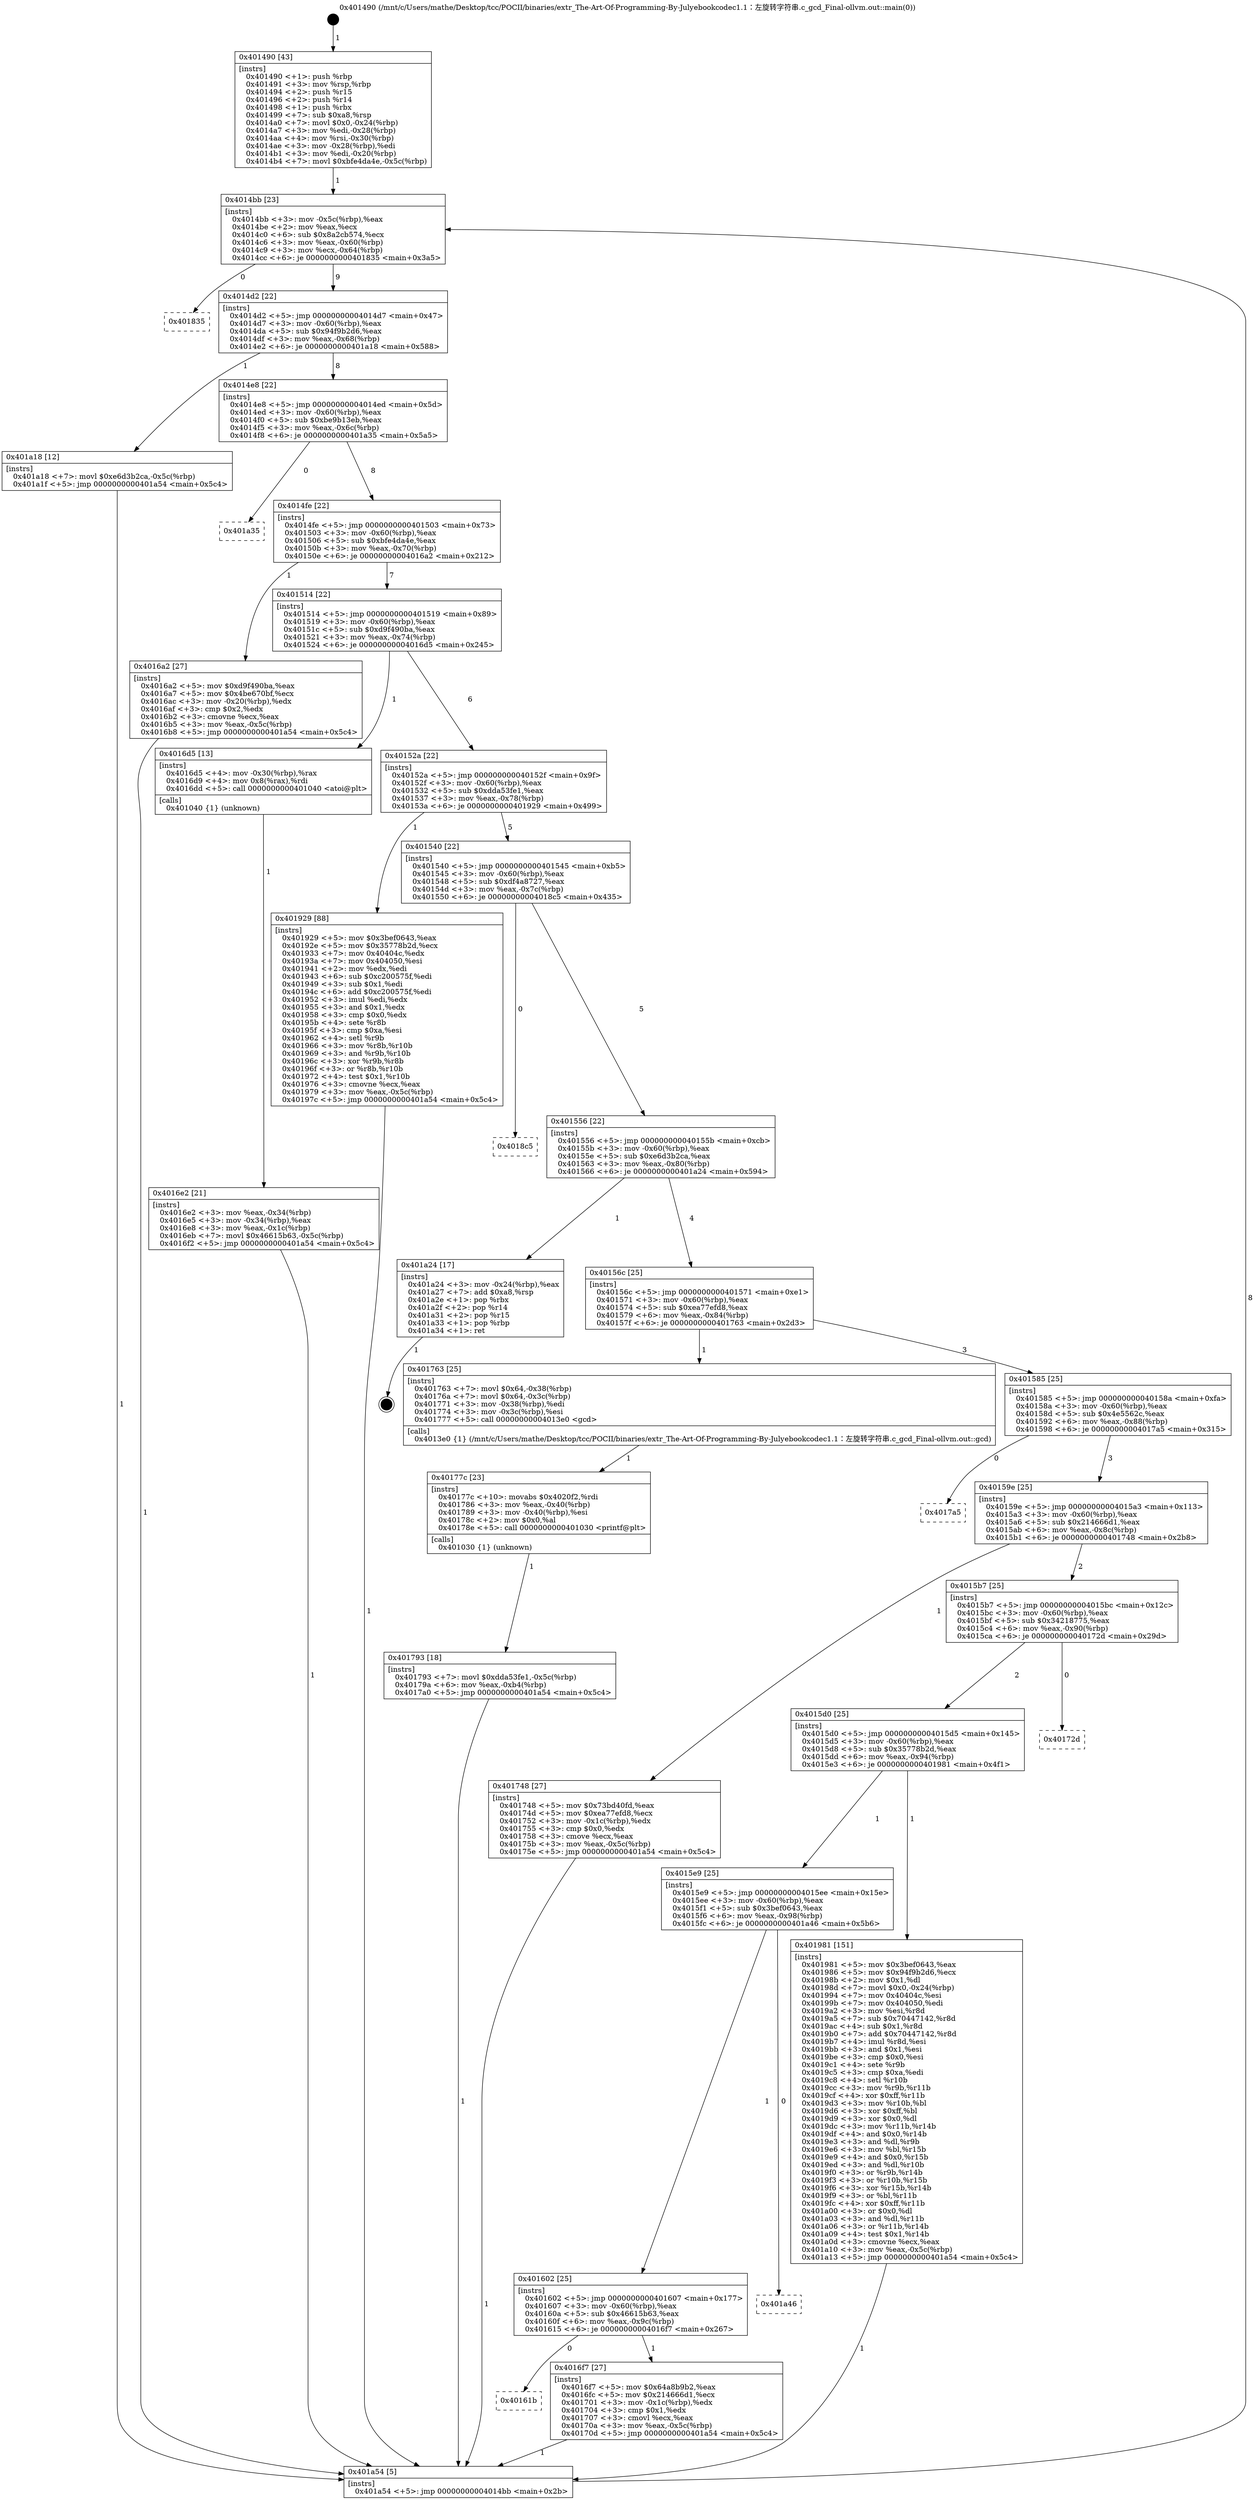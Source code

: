 digraph "0x401490" {
  label = "0x401490 (/mnt/c/Users/mathe/Desktop/tcc/POCII/binaries/extr_The-Art-Of-Programming-By-Julyebookcodec1.1：左旋转字符串.c_gcd_Final-ollvm.out::main(0))"
  labelloc = "t"
  node[shape=record]

  Entry [label="",width=0.3,height=0.3,shape=circle,fillcolor=black,style=filled]
  "0x4014bb" [label="{
     0x4014bb [23]\l
     | [instrs]\l
     &nbsp;&nbsp;0x4014bb \<+3\>: mov -0x5c(%rbp),%eax\l
     &nbsp;&nbsp;0x4014be \<+2\>: mov %eax,%ecx\l
     &nbsp;&nbsp;0x4014c0 \<+6\>: sub $0x8a2cb574,%ecx\l
     &nbsp;&nbsp;0x4014c6 \<+3\>: mov %eax,-0x60(%rbp)\l
     &nbsp;&nbsp;0x4014c9 \<+3\>: mov %ecx,-0x64(%rbp)\l
     &nbsp;&nbsp;0x4014cc \<+6\>: je 0000000000401835 \<main+0x3a5\>\l
  }"]
  "0x401835" [label="{
     0x401835\l
  }", style=dashed]
  "0x4014d2" [label="{
     0x4014d2 [22]\l
     | [instrs]\l
     &nbsp;&nbsp;0x4014d2 \<+5\>: jmp 00000000004014d7 \<main+0x47\>\l
     &nbsp;&nbsp;0x4014d7 \<+3\>: mov -0x60(%rbp),%eax\l
     &nbsp;&nbsp;0x4014da \<+5\>: sub $0x94f9b2d6,%eax\l
     &nbsp;&nbsp;0x4014df \<+3\>: mov %eax,-0x68(%rbp)\l
     &nbsp;&nbsp;0x4014e2 \<+6\>: je 0000000000401a18 \<main+0x588\>\l
  }"]
  Exit [label="",width=0.3,height=0.3,shape=circle,fillcolor=black,style=filled,peripheries=2]
  "0x401a18" [label="{
     0x401a18 [12]\l
     | [instrs]\l
     &nbsp;&nbsp;0x401a18 \<+7\>: movl $0xe6d3b2ca,-0x5c(%rbp)\l
     &nbsp;&nbsp;0x401a1f \<+5\>: jmp 0000000000401a54 \<main+0x5c4\>\l
  }"]
  "0x4014e8" [label="{
     0x4014e8 [22]\l
     | [instrs]\l
     &nbsp;&nbsp;0x4014e8 \<+5\>: jmp 00000000004014ed \<main+0x5d\>\l
     &nbsp;&nbsp;0x4014ed \<+3\>: mov -0x60(%rbp),%eax\l
     &nbsp;&nbsp;0x4014f0 \<+5\>: sub $0xbe9b13eb,%eax\l
     &nbsp;&nbsp;0x4014f5 \<+3\>: mov %eax,-0x6c(%rbp)\l
     &nbsp;&nbsp;0x4014f8 \<+6\>: je 0000000000401a35 \<main+0x5a5\>\l
  }"]
  "0x401793" [label="{
     0x401793 [18]\l
     | [instrs]\l
     &nbsp;&nbsp;0x401793 \<+7\>: movl $0xdda53fe1,-0x5c(%rbp)\l
     &nbsp;&nbsp;0x40179a \<+6\>: mov %eax,-0xb4(%rbp)\l
     &nbsp;&nbsp;0x4017a0 \<+5\>: jmp 0000000000401a54 \<main+0x5c4\>\l
  }"]
  "0x401a35" [label="{
     0x401a35\l
  }", style=dashed]
  "0x4014fe" [label="{
     0x4014fe [22]\l
     | [instrs]\l
     &nbsp;&nbsp;0x4014fe \<+5\>: jmp 0000000000401503 \<main+0x73\>\l
     &nbsp;&nbsp;0x401503 \<+3\>: mov -0x60(%rbp),%eax\l
     &nbsp;&nbsp;0x401506 \<+5\>: sub $0xbfe4da4e,%eax\l
     &nbsp;&nbsp;0x40150b \<+3\>: mov %eax,-0x70(%rbp)\l
     &nbsp;&nbsp;0x40150e \<+6\>: je 00000000004016a2 \<main+0x212\>\l
  }"]
  "0x40177c" [label="{
     0x40177c [23]\l
     | [instrs]\l
     &nbsp;&nbsp;0x40177c \<+10\>: movabs $0x4020f2,%rdi\l
     &nbsp;&nbsp;0x401786 \<+3\>: mov %eax,-0x40(%rbp)\l
     &nbsp;&nbsp;0x401789 \<+3\>: mov -0x40(%rbp),%esi\l
     &nbsp;&nbsp;0x40178c \<+2\>: mov $0x0,%al\l
     &nbsp;&nbsp;0x40178e \<+5\>: call 0000000000401030 \<printf@plt\>\l
     | [calls]\l
     &nbsp;&nbsp;0x401030 \{1\} (unknown)\l
  }"]
  "0x4016a2" [label="{
     0x4016a2 [27]\l
     | [instrs]\l
     &nbsp;&nbsp;0x4016a2 \<+5\>: mov $0xd9f490ba,%eax\l
     &nbsp;&nbsp;0x4016a7 \<+5\>: mov $0x4be670bf,%ecx\l
     &nbsp;&nbsp;0x4016ac \<+3\>: mov -0x20(%rbp),%edx\l
     &nbsp;&nbsp;0x4016af \<+3\>: cmp $0x2,%edx\l
     &nbsp;&nbsp;0x4016b2 \<+3\>: cmovne %ecx,%eax\l
     &nbsp;&nbsp;0x4016b5 \<+3\>: mov %eax,-0x5c(%rbp)\l
     &nbsp;&nbsp;0x4016b8 \<+5\>: jmp 0000000000401a54 \<main+0x5c4\>\l
  }"]
  "0x401514" [label="{
     0x401514 [22]\l
     | [instrs]\l
     &nbsp;&nbsp;0x401514 \<+5\>: jmp 0000000000401519 \<main+0x89\>\l
     &nbsp;&nbsp;0x401519 \<+3\>: mov -0x60(%rbp),%eax\l
     &nbsp;&nbsp;0x40151c \<+5\>: sub $0xd9f490ba,%eax\l
     &nbsp;&nbsp;0x401521 \<+3\>: mov %eax,-0x74(%rbp)\l
     &nbsp;&nbsp;0x401524 \<+6\>: je 00000000004016d5 \<main+0x245\>\l
  }"]
  "0x401a54" [label="{
     0x401a54 [5]\l
     | [instrs]\l
     &nbsp;&nbsp;0x401a54 \<+5\>: jmp 00000000004014bb \<main+0x2b\>\l
  }"]
  "0x401490" [label="{
     0x401490 [43]\l
     | [instrs]\l
     &nbsp;&nbsp;0x401490 \<+1\>: push %rbp\l
     &nbsp;&nbsp;0x401491 \<+3\>: mov %rsp,%rbp\l
     &nbsp;&nbsp;0x401494 \<+2\>: push %r15\l
     &nbsp;&nbsp;0x401496 \<+2\>: push %r14\l
     &nbsp;&nbsp;0x401498 \<+1\>: push %rbx\l
     &nbsp;&nbsp;0x401499 \<+7\>: sub $0xa8,%rsp\l
     &nbsp;&nbsp;0x4014a0 \<+7\>: movl $0x0,-0x24(%rbp)\l
     &nbsp;&nbsp;0x4014a7 \<+3\>: mov %edi,-0x28(%rbp)\l
     &nbsp;&nbsp;0x4014aa \<+4\>: mov %rsi,-0x30(%rbp)\l
     &nbsp;&nbsp;0x4014ae \<+3\>: mov -0x28(%rbp),%edi\l
     &nbsp;&nbsp;0x4014b1 \<+3\>: mov %edi,-0x20(%rbp)\l
     &nbsp;&nbsp;0x4014b4 \<+7\>: movl $0xbfe4da4e,-0x5c(%rbp)\l
  }"]
  "0x40161b" [label="{
     0x40161b\l
  }", style=dashed]
  "0x4016d5" [label="{
     0x4016d5 [13]\l
     | [instrs]\l
     &nbsp;&nbsp;0x4016d5 \<+4\>: mov -0x30(%rbp),%rax\l
     &nbsp;&nbsp;0x4016d9 \<+4\>: mov 0x8(%rax),%rdi\l
     &nbsp;&nbsp;0x4016dd \<+5\>: call 0000000000401040 \<atoi@plt\>\l
     | [calls]\l
     &nbsp;&nbsp;0x401040 \{1\} (unknown)\l
  }"]
  "0x40152a" [label="{
     0x40152a [22]\l
     | [instrs]\l
     &nbsp;&nbsp;0x40152a \<+5\>: jmp 000000000040152f \<main+0x9f\>\l
     &nbsp;&nbsp;0x40152f \<+3\>: mov -0x60(%rbp),%eax\l
     &nbsp;&nbsp;0x401532 \<+5\>: sub $0xdda53fe1,%eax\l
     &nbsp;&nbsp;0x401537 \<+3\>: mov %eax,-0x78(%rbp)\l
     &nbsp;&nbsp;0x40153a \<+6\>: je 0000000000401929 \<main+0x499\>\l
  }"]
  "0x4016e2" [label="{
     0x4016e2 [21]\l
     | [instrs]\l
     &nbsp;&nbsp;0x4016e2 \<+3\>: mov %eax,-0x34(%rbp)\l
     &nbsp;&nbsp;0x4016e5 \<+3\>: mov -0x34(%rbp),%eax\l
     &nbsp;&nbsp;0x4016e8 \<+3\>: mov %eax,-0x1c(%rbp)\l
     &nbsp;&nbsp;0x4016eb \<+7\>: movl $0x46615b63,-0x5c(%rbp)\l
     &nbsp;&nbsp;0x4016f2 \<+5\>: jmp 0000000000401a54 \<main+0x5c4\>\l
  }"]
  "0x4016f7" [label="{
     0x4016f7 [27]\l
     | [instrs]\l
     &nbsp;&nbsp;0x4016f7 \<+5\>: mov $0x64a8b9b2,%eax\l
     &nbsp;&nbsp;0x4016fc \<+5\>: mov $0x214666d1,%ecx\l
     &nbsp;&nbsp;0x401701 \<+3\>: mov -0x1c(%rbp),%edx\l
     &nbsp;&nbsp;0x401704 \<+3\>: cmp $0x1,%edx\l
     &nbsp;&nbsp;0x401707 \<+3\>: cmovl %ecx,%eax\l
     &nbsp;&nbsp;0x40170a \<+3\>: mov %eax,-0x5c(%rbp)\l
     &nbsp;&nbsp;0x40170d \<+5\>: jmp 0000000000401a54 \<main+0x5c4\>\l
  }"]
  "0x401929" [label="{
     0x401929 [88]\l
     | [instrs]\l
     &nbsp;&nbsp;0x401929 \<+5\>: mov $0x3bef0643,%eax\l
     &nbsp;&nbsp;0x40192e \<+5\>: mov $0x35778b2d,%ecx\l
     &nbsp;&nbsp;0x401933 \<+7\>: mov 0x40404c,%edx\l
     &nbsp;&nbsp;0x40193a \<+7\>: mov 0x404050,%esi\l
     &nbsp;&nbsp;0x401941 \<+2\>: mov %edx,%edi\l
     &nbsp;&nbsp;0x401943 \<+6\>: sub $0xc200575f,%edi\l
     &nbsp;&nbsp;0x401949 \<+3\>: sub $0x1,%edi\l
     &nbsp;&nbsp;0x40194c \<+6\>: add $0xc200575f,%edi\l
     &nbsp;&nbsp;0x401952 \<+3\>: imul %edi,%edx\l
     &nbsp;&nbsp;0x401955 \<+3\>: and $0x1,%edx\l
     &nbsp;&nbsp;0x401958 \<+3\>: cmp $0x0,%edx\l
     &nbsp;&nbsp;0x40195b \<+4\>: sete %r8b\l
     &nbsp;&nbsp;0x40195f \<+3\>: cmp $0xa,%esi\l
     &nbsp;&nbsp;0x401962 \<+4\>: setl %r9b\l
     &nbsp;&nbsp;0x401966 \<+3\>: mov %r8b,%r10b\l
     &nbsp;&nbsp;0x401969 \<+3\>: and %r9b,%r10b\l
     &nbsp;&nbsp;0x40196c \<+3\>: xor %r9b,%r8b\l
     &nbsp;&nbsp;0x40196f \<+3\>: or %r8b,%r10b\l
     &nbsp;&nbsp;0x401972 \<+4\>: test $0x1,%r10b\l
     &nbsp;&nbsp;0x401976 \<+3\>: cmovne %ecx,%eax\l
     &nbsp;&nbsp;0x401979 \<+3\>: mov %eax,-0x5c(%rbp)\l
     &nbsp;&nbsp;0x40197c \<+5\>: jmp 0000000000401a54 \<main+0x5c4\>\l
  }"]
  "0x401540" [label="{
     0x401540 [22]\l
     | [instrs]\l
     &nbsp;&nbsp;0x401540 \<+5\>: jmp 0000000000401545 \<main+0xb5\>\l
     &nbsp;&nbsp;0x401545 \<+3\>: mov -0x60(%rbp),%eax\l
     &nbsp;&nbsp;0x401548 \<+5\>: sub $0xdf4a8727,%eax\l
     &nbsp;&nbsp;0x40154d \<+3\>: mov %eax,-0x7c(%rbp)\l
     &nbsp;&nbsp;0x401550 \<+6\>: je 00000000004018c5 \<main+0x435\>\l
  }"]
  "0x401602" [label="{
     0x401602 [25]\l
     | [instrs]\l
     &nbsp;&nbsp;0x401602 \<+5\>: jmp 0000000000401607 \<main+0x177\>\l
     &nbsp;&nbsp;0x401607 \<+3\>: mov -0x60(%rbp),%eax\l
     &nbsp;&nbsp;0x40160a \<+5\>: sub $0x46615b63,%eax\l
     &nbsp;&nbsp;0x40160f \<+6\>: mov %eax,-0x9c(%rbp)\l
     &nbsp;&nbsp;0x401615 \<+6\>: je 00000000004016f7 \<main+0x267\>\l
  }"]
  "0x4018c5" [label="{
     0x4018c5\l
  }", style=dashed]
  "0x401556" [label="{
     0x401556 [22]\l
     | [instrs]\l
     &nbsp;&nbsp;0x401556 \<+5\>: jmp 000000000040155b \<main+0xcb\>\l
     &nbsp;&nbsp;0x40155b \<+3\>: mov -0x60(%rbp),%eax\l
     &nbsp;&nbsp;0x40155e \<+5\>: sub $0xe6d3b2ca,%eax\l
     &nbsp;&nbsp;0x401563 \<+3\>: mov %eax,-0x80(%rbp)\l
     &nbsp;&nbsp;0x401566 \<+6\>: je 0000000000401a24 \<main+0x594\>\l
  }"]
  "0x401a46" [label="{
     0x401a46\l
  }", style=dashed]
  "0x401a24" [label="{
     0x401a24 [17]\l
     | [instrs]\l
     &nbsp;&nbsp;0x401a24 \<+3\>: mov -0x24(%rbp),%eax\l
     &nbsp;&nbsp;0x401a27 \<+7\>: add $0xa8,%rsp\l
     &nbsp;&nbsp;0x401a2e \<+1\>: pop %rbx\l
     &nbsp;&nbsp;0x401a2f \<+2\>: pop %r14\l
     &nbsp;&nbsp;0x401a31 \<+2\>: pop %r15\l
     &nbsp;&nbsp;0x401a33 \<+1\>: pop %rbp\l
     &nbsp;&nbsp;0x401a34 \<+1\>: ret\l
  }"]
  "0x40156c" [label="{
     0x40156c [25]\l
     | [instrs]\l
     &nbsp;&nbsp;0x40156c \<+5\>: jmp 0000000000401571 \<main+0xe1\>\l
     &nbsp;&nbsp;0x401571 \<+3\>: mov -0x60(%rbp),%eax\l
     &nbsp;&nbsp;0x401574 \<+5\>: sub $0xea77efd8,%eax\l
     &nbsp;&nbsp;0x401579 \<+6\>: mov %eax,-0x84(%rbp)\l
     &nbsp;&nbsp;0x40157f \<+6\>: je 0000000000401763 \<main+0x2d3\>\l
  }"]
  "0x4015e9" [label="{
     0x4015e9 [25]\l
     | [instrs]\l
     &nbsp;&nbsp;0x4015e9 \<+5\>: jmp 00000000004015ee \<main+0x15e\>\l
     &nbsp;&nbsp;0x4015ee \<+3\>: mov -0x60(%rbp),%eax\l
     &nbsp;&nbsp;0x4015f1 \<+5\>: sub $0x3bef0643,%eax\l
     &nbsp;&nbsp;0x4015f6 \<+6\>: mov %eax,-0x98(%rbp)\l
     &nbsp;&nbsp;0x4015fc \<+6\>: je 0000000000401a46 \<main+0x5b6\>\l
  }"]
  "0x401763" [label="{
     0x401763 [25]\l
     | [instrs]\l
     &nbsp;&nbsp;0x401763 \<+7\>: movl $0x64,-0x38(%rbp)\l
     &nbsp;&nbsp;0x40176a \<+7\>: movl $0x64,-0x3c(%rbp)\l
     &nbsp;&nbsp;0x401771 \<+3\>: mov -0x38(%rbp),%edi\l
     &nbsp;&nbsp;0x401774 \<+3\>: mov -0x3c(%rbp),%esi\l
     &nbsp;&nbsp;0x401777 \<+5\>: call 00000000004013e0 \<gcd\>\l
     | [calls]\l
     &nbsp;&nbsp;0x4013e0 \{1\} (/mnt/c/Users/mathe/Desktop/tcc/POCII/binaries/extr_The-Art-Of-Programming-By-Julyebookcodec1.1：左旋转字符串.c_gcd_Final-ollvm.out::gcd)\l
  }"]
  "0x401585" [label="{
     0x401585 [25]\l
     | [instrs]\l
     &nbsp;&nbsp;0x401585 \<+5\>: jmp 000000000040158a \<main+0xfa\>\l
     &nbsp;&nbsp;0x40158a \<+3\>: mov -0x60(%rbp),%eax\l
     &nbsp;&nbsp;0x40158d \<+5\>: sub $0x4e5562c,%eax\l
     &nbsp;&nbsp;0x401592 \<+6\>: mov %eax,-0x88(%rbp)\l
     &nbsp;&nbsp;0x401598 \<+6\>: je 00000000004017a5 \<main+0x315\>\l
  }"]
  "0x401981" [label="{
     0x401981 [151]\l
     | [instrs]\l
     &nbsp;&nbsp;0x401981 \<+5\>: mov $0x3bef0643,%eax\l
     &nbsp;&nbsp;0x401986 \<+5\>: mov $0x94f9b2d6,%ecx\l
     &nbsp;&nbsp;0x40198b \<+2\>: mov $0x1,%dl\l
     &nbsp;&nbsp;0x40198d \<+7\>: movl $0x0,-0x24(%rbp)\l
     &nbsp;&nbsp;0x401994 \<+7\>: mov 0x40404c,%esi\l
     &nbsp;&nbsp;0x40199b \<+7\>: mov 0x404050,%edi\l
     &nbsp;&nbsp;0x4019a2 \<+3\>: mov %esi,%r8d\l
     &nbsp;&nbsp;0x4019a5 \<+7\>: sub $0x70447142,%r8d\l
     &nbsp;&nbsp;0x4019ac \<+4\>: sub $0x1,%r8d\l
     &nbsp;&nbsp;0x4019b0 \<+7\>: add $0x70447142,%r8d\l
     &nbsp;&nbsp;0x4019b7 \<+4\>: imul %r8d,%esi\l
     &nbsp;&nbsp;0x4019bb \<+3\>: and $0x1,%esi\l
     &nbsp;&nbsp;0x4019be \<+3\>: cmp $0x0,%esi\l
     &nbsp;&nbsp;0x4019c1 \<+4\>: sete %r9b\l
     &nbsp;&nbsp;0x4019c5 \<+3\>: cmp $0xa,%edi\l
     &nbsp;&nbsp;0x4019c8 \<+4\>: setl %r10b\l
     &nbsp;&nbsp;0x4019cc \<+3\>: mov %r9b,%r11b\l
     &nbsp;&nbsp;0x4019cf \<+4\>: xor $0xff,%r11b\l
     &nbsp;&nbsp;0x4019d3 \<+3\>: mov %r10b,%bl\l
     &nbsp;&nbsp;0x4019d6 \<+3\>: xor $0xff,%bl\l
     &nbsp;&nbsp;0x4019d9 \<+3\>: xor $0x0,%dl\l
     &nbsp;&nbsp;0x4019dc \<+3\>: mov %r11b,%r14b\l
     &nbsp;&nbsp;0x4019df \<+4\>: and $0x0,%r14b\l
     &nbsp;&nbsp;0x4019e3 \<+3\>: and %dl,%r9b\l
     &nbsp;&nbsp;0x4019e6 \<+3\>: mov %bl,%r15b\l
     &nbsp;&nbsp;0x4019e9 \<+4\>: and $0x0,%r15b\l
     &nbsp;&nbsp;0x4019ed \<+3\>: and %dl,%r10b\l
     &nbsp;&nbsp;0x4019f0 \<+3\>: or %r9b,%r14b\l
     &nbsp;&nbsp;0x4019f3 \<+3\>: or %r10b,%r15b\l
     &nbsp;&nbsp;0x4019f6 \<+3\>: xor %r15b,%r14b\l
     &nbsp;&nbsp;0x4019f9 \<+3\>: or %bl,%r11b\l
     &nbsp;&nbsp;0x4019fc \<+4\>: xor $0xff,%r11b\l
     &nbsp;&nbsp;0x401a00 \<+3\>: or $0x0,%dl\l
     &nbsp;&nbsp;0x401a03 \<+3\>: and %dl,%r11b\l
     &nbsp;&nbsp;0x401a06 \<+3\>: or %r11b,%r14b\l
     &nbsp;&nbsp;0x401a09 \<+4\>: test $0x1,%r14b\l
     &nbsp;&nbsp;0x401a0d \<+3\>: cmovne %ecx,%eax\l
     &nbsp;&nbsp;0x401a10 \<+3\>: mov %eax,-0x5c(%rbp)\l
     &nbsp;&nbsp;0x401a13 \<+5\>: jmp 0000000000401a54 \<main+0x5c4\>\l
  }"]
  "0x4017a5" [label="{
     0x4017a5\l
  }", style=dashed]
  "0x40159e" [label="{
     0x40159e [25]\l
     | [instrs]\l
     &nbsp;&nbsp;0x40159e \<+5\>: jmp 00000000004015a3 \<main+0x113\>\l
     &nbsp;&nbsp;0x4015a3 \<+3\>: mov -0x60(%rbp),%eax\l
     &nbsp;&nbsp;0x4015a6 \<+5\>: sub $0x214666d1,%eax\l
     &nbsp;&nbsp;0x4015ab \<+6\>: mov %eax,-0x8c(%rbp)\l
     &nbsp;&nbsp;0x4015b1 \<+6\>: je 0000000000401748 \<main+0x2b8\>\l
  }"]
  "0x4015d0" [label="{
     0x4015d0 [25]\l
     | [instrs]\l
     &nbsp;&nbsp;0x4015d0 \<+5\>: jmp 00000000004015d5 \<main+0x145\>\l
     &nbsp;&nbsp;0x4015d5 \<+3\>: mov -0x60(%rbp),%eax\l
     &nbsp;&nbsp;0x4015d8 \<+5\>: sub $0x35778b2d,%eax\l
     &nbsp;&nbsp;0x4015dd \<+6\>: mov %eax,-0x94(%rbp)\l
     &nbsp;&nbsp;0x4015e3 \<+6\>: je 0000000000401981 \<main+0x4f1\>\l
  }"]
  "0x401748" [label="{
     0x401748 [27]\l
     | [instrs]\l
     &nbsp;&nbsp;0x401748 \<+5\>: mov $0x73bd40fd,%eax\l
     &nbsp;&nbsp;0x40174d \<+5\>: mov $0xea77efd8,%ecx\l
     &nbsp;&nbsp;0x401752 \<+3\>: mov -0x1c(%rbp),%edx\l
     &nbsp;&nbsp;0x401755 \<+3\>: cmp $0x0,%edx\l
     &nbsp;&nbsp;0x401758 \<+3\>: cmove %ecx,%eax\l
     &nbsp;&nbsp;0x40175b \<+3\>: mov %eax,-0x5c(%rbp)\l
     &nbsp;&nbsp;0x40175e \<+5\>: jmp 0000000000401a54 \<main+0x5c4\>\l
  }"]
  "0x4015b7" [label="{
     0x4015b7 [25]\l
     | [instrs]\l
     &nbsp;&nbsp;0x4015b7 \<+5\>: jmp 00000000004015bc \<main+0x12c\>\l
     &nbsp;&nbsp;0x4015bc \<+3\>: mov -0x60(%rbp),%eax\l
     &nbsp;&nbsp;0x4015bf \<+5\>: sub $0x34218775,%eax\l
     &nbsp;&nbsp;0x4015c4 \<+6\>: mov %eax,-0x90(%rbp)\l
     &nbsp;&nbsp;0x4015ca \<+6\>: je 000000000040172d \<main+0x29d\>\l
  }"]
  "0x40172d" [label="{
     0x40172d\l
  }", style=dashed]
  Entry -> "0x401490" [label=" 1"]
  "0x4014bb" -> "0x401835" [label=" 0"]
  "0x4014bb" -> "0x4014d2" [label=" 9"]
  "0x401a24" -> Exit [label=" 1"]
  "0x4014d2" -> "0x401a18" [label=" 1"]
  "0x4014d2" -> "0x4014e8" [label=" 8"]
  "0x401a18" -> "0x401a54" [label=" 1"]
  "0x4014e8" -> "0x401a35" [label=" 0"]
  "0x4014e8" -> "0x4014fe" [label=" 8"]
  "0x401981" -> "0x401a54" [label=" 1"]
  "0x4014fe" -> "0x4016a2" [label=" 1"]
  "0x4014fe" -> "0x401514" [label=" 7"]
  "0x4016a2" -> "0x401a54" [label=" 1"]
  "0x401490" -> "0x4014bb" [label=" 1"]
  "0x401a54" -> "0x4014bb" [label=" 8"]
  "0x401929" -> "0x401a54" [label=" 1"]
  "0x401514" -> "0x4016d5" [label=" 1"]
  "0x401514" -> "0x40152a" [label=" 6"]
  "0x4016d5" -> "0x4016e2" [label=" 1"]
  "0x4016e2" -> "0x401a54" [label=" 1"]
  "0x401793" -> "0x401a54" [label=" 1"]
  "0x40152a" -> "0x401929" [label=" 1"]
  "0x40152a" -> "0x401540" [label=" 5"]
  "0x40177c" -> "0x401793" [label=" 1"]
  "0x401540" -> "0x4018c5" [label=" 0"]
  "0x401540" -> "0x401556" [label=" 5"]
  "0x401748" -> "0x401a54" [label=" 1"]
  "0x401556" -> "0x401a24" [label=" 1"]
  "0x401556" -> "0x40156c" [label=" 4"]
  "0x4016f7" -> "0x401a54" [label=" 1"]
  "0x40156c" -> "0x401763" [label=" 1"]
  "0x40156c" -> "0x401585" [label=" 3"]
  "0x401602" -> "0x4016f7" [label=" 1"]
  "0x401585" -> "0x4017a5" [label=" 0"]
  "0x401585" -> "0x40159e" [label=" 3"]
  "0x401763" -> "0x40177c" [label=" 1"]
  "0x40159e" -> "0x401748" [label=" 1"]
  "0x40159e" -> "0x4015b7" [label=" 2"]
  "0x4015e9" -> "0x401a46" [label=" 0"]
  "0x4015b7" -> "0x40172d" [label=" 0"]
  "0x4015b7" -> "0x4015d0" [label=" 2"]
  "0x4015e9" -> "0x401602" [label=" 1"]
  "0x4015d0" -> "0x401981" [label=" 1"]
  "0x4015d0" -> "0x4015e9" [label=" 1"]
  "0x401602" -> "0x40161b" [label=" 0"]
}
